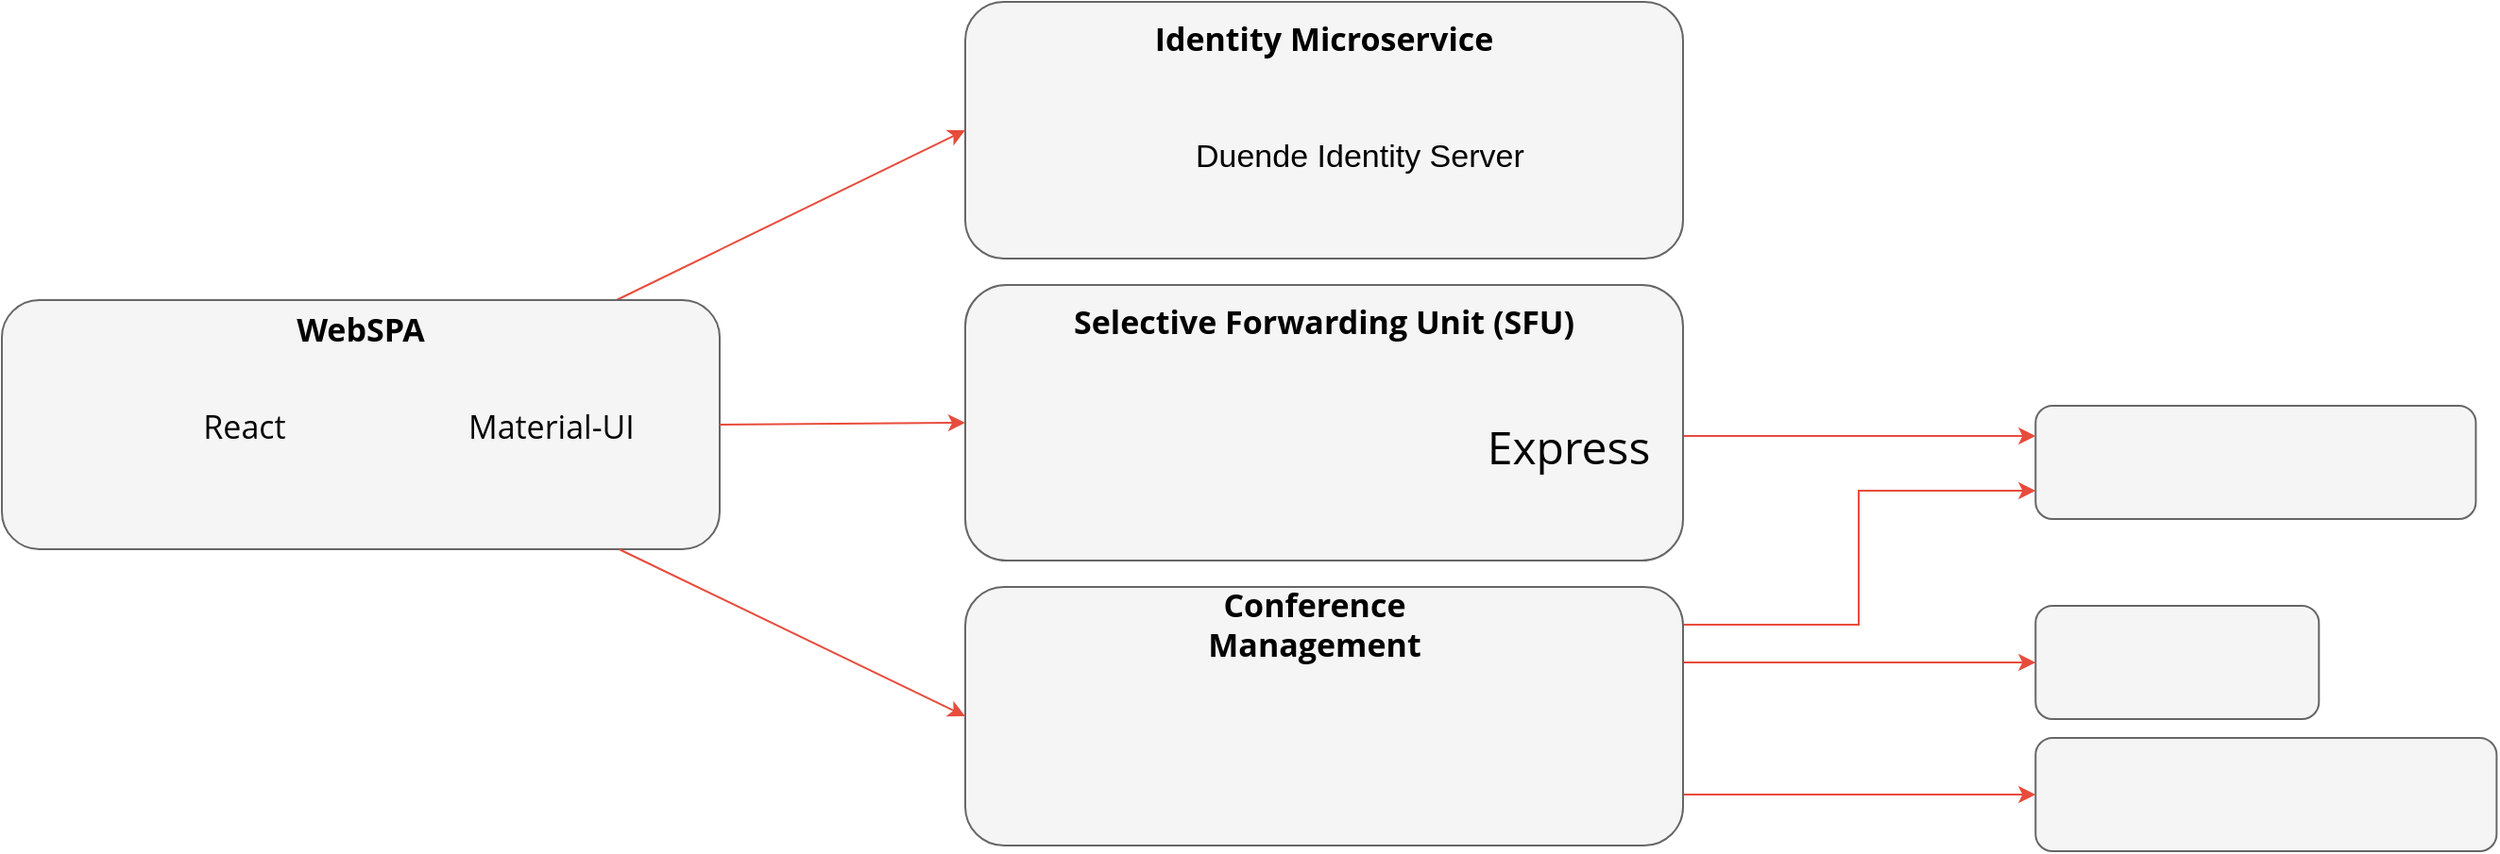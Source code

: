 <mxfile version="14.6.9" type="device"><diagram id="m0XEXdAxpmIizXTR55KM" name="Page-1"><mxGraphModel dx="2214" dy="1193" grid="1" gridSize="10" guides="1" tooltips="1" connect="1" arrows="1" fold="1" page="1" pageScale="1" pageWidth="2400" pageHeight="1200" math="0" shadow="0"><root><mxCell id="0"/><mxCell id="1" parent="0"/><mxCell id="lq7bPwFQq-vw7LrdkbXz-33" value="" style="rounded=1;whiteSpace=wrap;html=1;fontSize=14;align=center;container=1;fillColor=#f5f5f5;strokeColor=#666666;fontColor=#333333;" vertex="1" parent="1"><mxGeometry x="1576.64" y="560" width="244.07" height="60" as="geometry"/></mxCell><mxCell id="lq7bPwFQq-vw7LrdkbXz-25" value="" style="shape=image;verticalLabelPosition=bottom;labelBackgroundColor=#ffffff;verticalAlign=top;aspect=fixed;imageAspect=0;image=https://upload.wikimedia.org/wikipedia/commons/thumb/9/93/MongoDB_Logo.svg/1280px-MongoDB_Logo.svg.png;" vertex="1" parent="lq7bPwFQq-vw7LrdkbXz-33"><mxGeometry x="38.46" y="7.5" width="167.15" height="45" as="geometry"/></mxCell><mxCell id="lq7bPwFQq-vw7LrdkbXz-32" value="" style="rounded=1;whiteSpace=wrap;html=1;fontSize=14;align=center;container=1;fillColor=#f5f5f5;strokeColor=#666666;fontColor=#333333;" vertex="1" parent="1"><mxGeometry x="1576.64" y="490" width="150" height="60" as="geometry"/></mxCell><mxCell id="lq7bPwFQq-vw7LrdkbXz-23" value="" style="shape=image;verticalLabelPosition=bottom;labelBackgroundColor=#ffffff;verticalAlign=top;aspect=fixed;imageAspect=0;image=https://upload.wikimedia.org/wikipedia/commons/6/6b/Redis_Logo.svg;" vertex="1" parent="lq7bPwFQq-vw7LrdkbXz-32"><mxGeometry x="30.09" y="15" width="89.81" height="30" as="geometry"/></mxCell><mxCell id="lq7bPwFQq-vw7LrdkbXz-31" value="" style="rounded=1;whiteSpace=wrap;html=1;fontSize=14;align=center;container=1;fillColor=#f5f5f5;strokeColor=#666666;fontColor=#333333;" vertex="1" parent="1"><mxGeometry x="1576.64" y="384" width="233.07" height="60" as="geometry"><mxRectangle x="1576.64" y="384" width="50" height="40" as="alternateBounds"/></mxGeometry></mxCell><mxCell id="lq7bPwFQq-vw7LrdkbXz-27" value="" style="shape=image;verticalLabelPosition=bottom;labelBackgroundColor=#ffffff;verticalAlign=top;aspect=fixed;imageAspect=0;image=https://upload.wikimedia.org/wikipedia/commons/thumb/7/71/RabbitMQ_logo.svg/1200px-RabbitMQ_logo.svg.png;" vertex="1" parent="lq7bPwFQq-vw7LrdkbXz-31"><mxGeometry x="33.51" y="17.07" width="166.04" height="25.86" as="geometry"/></mxCell><mxCell id="lq7bPwFQq-vw7LrdkbXz-4" value="" style="rounded=1;whiteSpace=wrap;html=1;container=1;fillColor=#f5f5f5;strokeColor=#666666;fontColor=#333333;" vertex="1" parent="1"><mxGeometry x="1010" y="170" width="380" height="136" as="geometry"/></mxCell><mxCell id="lq7bPwFQq-vw7LrdkbXz-6" value="Duende Identity Server" style="shape=image;verticalLabelPosition=middle;labelBackgroundColor=none;verticalAlign=middle;aspect=fixed;imageAspect=0;image=https://avatars.githubusercontent.com/u/67868775?s=200&amp;v=4;labelPosition=right;align=left;fontSize=17;" vertex="1" parent="lq7bPwFQq-vw7LrdkbXz-4"><mxGeometry x="80.0" y="60" width="40" height="40" as="geometry"/></mxCell><mxCell id="lq7bPwFQq-vw7LrdkbXz-5" value="&lt;font style=&quot;font-size: 17px&quot;&gt;&lt;b&gt;Identity Microservice&lt;/b&gt;&lt;/font&gt;" style="text;html=1;strokeColor=none;fillColor=none;align=center;verticalAlign=middle;whiteSpace=wrap;rounded=0;fontFamily=Open Sans;fontSource=https%3A%2F%2Ffonts.googleapis.com%2Fcss%3Ffamily%3DOpen%2BSans;" vertex="1" parent="lq7bPwFQq-vw7LrdkbXz-4"><mxGeometry x="85.0" y="10" width="210" height="20" as="geometry"/></mxCell><mxCell id="lq7bPwFQq-vw7LrdkbXz-29" style="edgeStyle=orthogonalEdgeStyle;rounded=0;orthogonalLoop=1;jettySize=auto;html=1;fontSize=14;strokeColor=#e74c3c;" edge="1" parent="1" source="lq7bPwFQq-vw7LrdkbXz-8" target="lq7bPwFQq-vw7LrdkbXz-31"><mxGeometry relative="1" as="geometry"><mxPoint x="1560" y="425" as="targetPoint"/><Array as="points"><mxPoint x="1490" y="400"/><mxPoint x="1490" y="400"/></Array></mxGeometry></mxCell><mxCell id="lq7bPwFQq-vw7LrdkbXz-8" value="" style="rounded=1;whiteSpace=wrap;html=1;container=1;fillColor=#f5f5f5;strokeColor=#666666;fontColor=#333333;" vertex="1" parent="1"><mxGeometry x="1009.995" y="320" width="380" height="146" as="geometry"/></mxCell><mxCell id="lq7bPwFQq-vw7LrdkbXz-14" value="" style="shape=image;verticalLabelPosition=bottom;labelBackgroundColor=#ffffff;verticalAlign=top;aspect=fixed;imageAspect=0;image=https://upload.wikimedia.org/wikipedia/commons/thumb/d/d9/Node.js_logo.svg/1280px-Node.js_logo.svg.png;" vertex="1" parent="lq7bPwFQq-vw7LrdkbXz-8"><mxGeometry x="29.005" y="69.003" width="81.76" height="50" as="geometry"/></mxCell><mxCell id="lq7bPwFQq-vw7LrdkbXz-18" value="" style="shape=image;verticalLabelPosition=bottom;labelBackgroundColor=#ffffff;verticalAlign=top;aspect=fixed;imageAspect=0;image=https://static.wixstatic.com/media/13cf03_7dcf52e6bbe5471d88b76ddec4534f0d~mv2.png/v1/crop/x_0,y_189,w_1088,h_243/fill/w_430,h_116,al_c,q_85,usm_0.66_1.00_0.01/13cf03_7dcf52e6bbe5471d88b76ddec4534f0d~mv2.webp;" vertex="1" parent="lq7bPwFQq-vw7LrdkbXz-8"><mxGeometry x="139.005" y="71.003" width="111.21" height="30" as="geometry"/></mxCell><mxCell id="lq7bPwFQq-vw7LrdkbXz-15" value="&lt;font data-font-src=&quot;https://fonts.googleapis.com/css?family=Open+Sans&quot; style=&quot;font-size: 24px&quot; face=&quot;Open Sans&quot;&gt;Express&lt;/font&gt;" style="text;html=1;strokeColor=none;fillColor=none;align=center;verticalAlign=middle;whiteSpace=wrap;rounded=0;fontSize=26;" vertex="1" parent="lq7bPwFQq-vw7LrdkbXz-8"><mxGeometry x="290.01" y="72.67" width="58.915" height="26.667" as="geometry"/></mxCell><mxCell id="lq7bPwFQq-vw7LrdkbXz-9" value="&lt;b&gt;&lt;font style=&quot;font-size: 17px&quot;&gt;Selective Forwarding Unit (SFU)&lt;/font&gt;&lt;/b&gt;" style="text;html=1;strokeColor=none;fillColor=none;align=center;verticalAlign=middle;whiteSpace=wrap;rounded=0;fontFamily=Open Sans;fontSource=https%3A%2F%2Ffonts.googleapis.com%2Fcss%3Ffamily%3DOpen%2BSans;" vertex="1" parent="lq7bPwFQq-vw7LrdkbXz-8"><mxGeometry x="30.005" y="10" width="320" height="20" as="geometry"/></mxCell><mxCell id="lq7bPwFQq-vw7LrdkbXz-43" style="edgeStyle=orthogonalEdgeStyle;rounded=0;orthogonalLoop=1;jettySize=auto;html=1;entryX=0;entryY=0.75;entryDx=0;entryDy=0;fontFamily=Open Sans;fontSource=https%3A%2F%2Ffonts.googleapis.com%2Fcss%3Ffamily%3DOpen%2BSans;fontSize=17;strokeColor=#e74c3c;" edge="1" parent="1" source="lq7bPwFQq-vw7LrdkbXz-20" target="lq7bPwFQq-vw7LrdkbXz-31"><mxGeometry relative="1" as="geometry"><Array as="points"><mxPoint x="1483" y="500"/><mxPoint x="1483" y="429"/></Array></mxGeometry></mxCell><mxCell id="lq7bPwFQq-vw7LrdkbXz-45" style="edgeStyle=orthogonalEdgeStyle;rounded=0;orthogonalLoop=1;jettySize=auto;html=1;entryX=0;entryY=0.5;entryDx=0;entryDy=0;fontFamily=Open Sans;fontSource=https%3A%2F%2Ffonts.googleapis.com%2Fcss%3Ffamily%3DOpen%2BSans;fontSize=17;strokeColor=#e74c3c;" edge="1" parent="1" source="lq7bPwFQq-vw7LrdkbXz-20" target="lq7bPwFQq-vw7LrdkbXz-33"><mxGeometry relative="1" as="geometry"><Array as="points"><mxPoint x="1510" y="590"/><mxPoint x="1510" y="590"/></Array></mxGeometry></mxCell><mxCell id="lq7bPwFQq-vw7LrdkbXz-46" style="edgeStyle=orthogonalEdgeStyle;rounded=0;orthogonalLoop=1;jettySize=auto;html=1;entryX=0;entryY=0.5;entryDx=0;entryDy=0;fontFamily=Open Sans;fontSource=https%3A%2F%2Ffonts.googleapis.com%2Fcss%3Ffamily%3DOpen%2BSans;fontSize=17;strokeColor=#e74c3c;" edge="1" parent="1" source="lq7bPwFQq-vw7LrdkbXz-20" target="lq7bPwFQq-vw7LrdkbXz-32"><mxGeometry relative="1" as="geometry"><Array as="points"><mxPoint x="1490" y="520"/><mxPoint x="1490" y="520"/></Array></mxGeometry></mxCell><mxCell id="lq7bPwFQq-vw7LrdkbXz-20" value="" style="rounded=1;whiteSpace=wrap;html=1;container=1;fillColor=#f5f5f5;strokeColor=#666666;fontColor=#333333;" vertex="1" parent="1"><mxGeometry x="1010" y="480" width="380" height="137" as="geometry"/></mxCell><mxCell id="lq7bPwFQq-vw7LrdkbXz-21" value="&lt;b&gt;&lt;font style=&quot;font-size: 17px&quot;&gt;Conference Management&lt;/font&gt;&lt;/b&gt;" style="text;html=1;strokeColor=none;fillColor=none;align=center;verticalAlign=middle;whiteSpace=wrap;rounded=0;fontFamily=Open Sans;fontSource=https%3A%2F%2Ffonts.googleapis.com%2Fcss%3Ffamily%3DOpen%2BSans;" vertex="1" parent="lq7bPwFQq-vw7LrdkbXz-20"><mxGeometry x="80.39" y="10" width="210" height="20" as="geometry"/></mxCell><mxCell id="lq7bPwFQq-vw7LrdkbXz-22" value="" style="shape=image;verticalLabelPosition=bottom;labelBackgroundColor=#ffffff;verticalAlign=top;aspect=fixed;imageAspect=0;image=https://www.exentials.net/wp-content/uploads/2019/09/ASP-NET-Core-Logo-1.png;" vertex="1" parent="lq7bPwFQq-vw7LrdkbXz-20"><mxGeometry x="115" y="60" width="150.72" height="40" as="geometry"/></mxCell><mxCell id="lq7bPwFQq-vw7LrdkbXz-48" style="orthogonalLoop=1;jettySize=auto;html=1;entryX=0;entryY=0.5;entryDx=0;entryDy=0;fontFamily=Open Sans;fontSource=https%3A%2F%2Ffonts.googleapis.com%2Fcss%3Ffamily%3DOpen%2BSans;fontSize=17;rounded=1;strokeColor=#e74c3c;" edge="1" parent="1" source="lq7bPwFQq-vw7LrdkbXz-36" target="lq7bPwFQq-vw7LrdkbXz-4"><mxGeometry relative="1" as="geometry"/></mxCell><mxCell id="lq7bPwFQq-vw7LrdkbXz-36" value="" style="rounded=1;whiteSpace=wrap;html=1;container=1;fillColor=#f5f5f5;strokeColor=#666666;fontColor=#333333;" vertex="1" parent="1"><mxGeometry x="500" y="328" width="380" height="132" as="geometry"><mxRectangle x="540" y="348" width="50" height="40" as="alternateBounds"/></mxGeometry></mxCell><mxCell id="lq7bPwFQq-vw7LrdkbXz-39" value="React" style="shape=image;verticalLabelPosition=middle;labelBackgroundColor=none;verticalAlign=middle;aspect=fixed;imageAspect=0;image=https://upload.wikimedia.org/wikipedia/commons/thumb/a/a7/React-icon.svg/1280px-React-icon.svg.png;labelPosition=right;align=left;fontFamily=Open Sans;fontSource=https%3A%2F%2Ffonts.googleapis.com%2Fcss%3Ffamily%3DOpen%2BSans;fontSize=17;" vertex="1" parent="lq7bPwFQq-vw7LrdkbXz-36"><mxGeometry x="40" y="43.154" width="64.67" height="45.77" as="geometry"/></mxCell><mxCell id="lq7bPwFQq-vw7LrdkbXz-40" value="Material-UI" style="shape=image;verticalLabelPosition=middle;labelBackgroundColor=none;verticalAlign=middle;aspect=fixed;imageAspect=0;image=https://material-ui.com/static/logo.png;fontFamily=Open Sans;fontSource=https%3A%2F%2Ffonts.googleapis.com%2Fcss%3Ffamily%3DOpen%2BSans;fontSize=17;labelPosition=right;align=left;" vertex="1" parent="lq7bPwFQq-vw7LrdkbXz-36"><mxGeometry x="200" y="43.539" width="45" height="45" as="geometry"/></mxCell><mxCell id="lq7bPwFQq-vw7LrdkbXz-37" value="&lt;font style=&quot;font-size: 17px&quot;&gt;&lt;b&gt;WebSPA&lt;/b&gt;&lt;/font&gt;" style="text;html=1;strokeColor=none;fillColor=none;align=center;verticalAlign=middle;whiteSpace=wrap;rounded=0;fontFamily=Open Sans;fontSource=https%3A%2F%2Ffonts.googleapis.com%2Fcss%3Ffamily%3DOpen%2BSans;" vertex="1" parent="lq7bPwFQq-vw7LrdkbXz-36"><mxGeometry x="85" y="6.092" width="210" height="20.308" as="geometry"/></mxCell><mxCell id="lq7bPwFQq-vw7LrdkbXz-49" style="orthogonalLoop=1;jettySize=auto;html=1;entryX=0;entryY=0.5;entryDx=0;entryDy=0;fontFamily=Open Sans;fontSource=https%3A%2F%2Ffonts.googleapis.com%2Fcss%3Ffamily%3DOpen%2BSans;fontSize=17;rounded=1;exitX=1;exitY=0.5;exitDx=0;exitDy=0;strokeColor=#e74c3c;" edge="1" parent="1" source="lq7bPwFQq-vw7LrdkbXz-36" target="lq7bPwFQq-vw7LrdkbXz-8"><mxGeometry relative="1" as="geometry"><mxPoint x="835.385" y="338" as="sourcePoint"/><mxPoint x="1020" y="248" as="targetPoint"/></mxGeometry></mxCell><mxCell id="lq7bPwFQq-vw7LrdkbXz-50" style="orthogonalLoop=1;jettySize=auto;html=1;entryX=0;entryY=0.5;entryDx=0;entryDy=0;fontFamily=Open Sans;fontSource=https%3A%2F%2Ffonts.googleapis.com%2Fcss%3Ffamily%3DOpen%2BSans;fontSize=17;rounded=1;strokeColor=#e74c3c;" edge="1" parent="1" source="lq7bPwFQq-vw7LrdkbXz-36" target="lq7bPwFQq-vw7LrdkbXz-20"><mxGeometry relative="1" as="geometry"><mxPoint x="890" y="404" as="sourcePoint"/><mxPoint x="1019.995" y="403" as="targetPoint"/></mxGeometry></mxCell></root></mxGraphModel></diagram></mxfile>